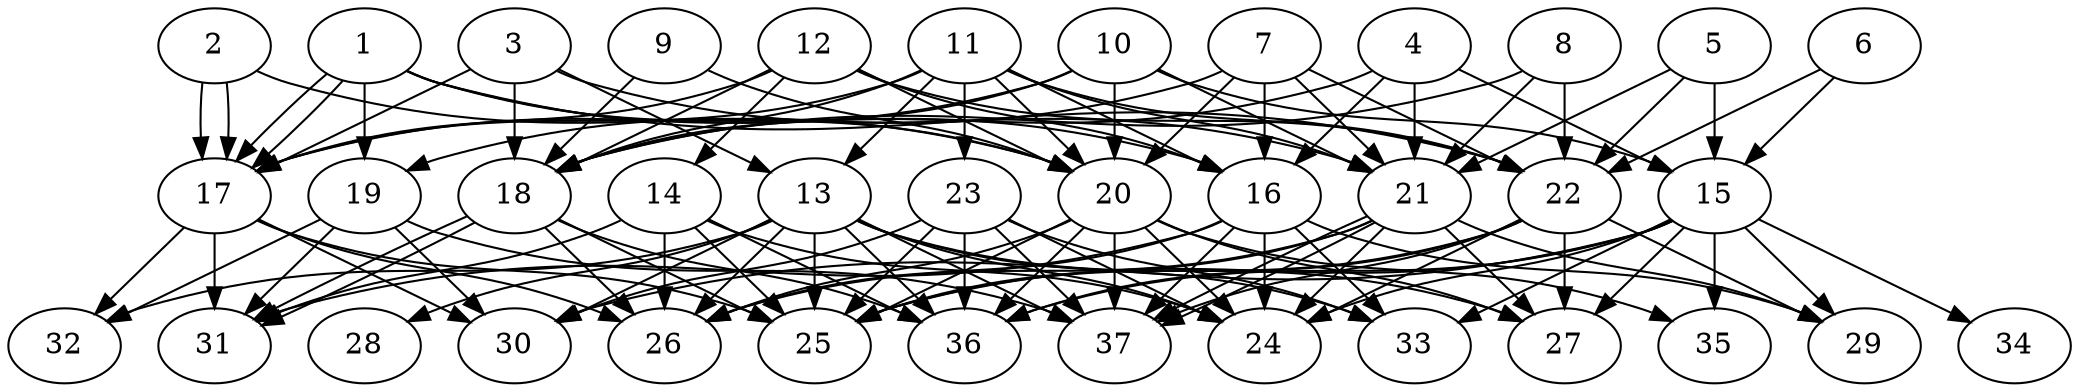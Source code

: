 // DAG (tier=3-complex, mode=compute, n=37, ccr=0.472, fat=0.847, density=0.748, regular=0.217, jump=0.212, mindata=1048576, maxdata=16777216)
// DAG automatically generated by daggen at Sun Aug 24 16:33:34 2025
// /home/ermia/Project/Environments/daggen/bin/daggen --dot --ccr 0.472 --fat 0.847 --regular 0.217 --density 0.748 --jump 0.212 --mindata 1048576 --maxdata 16777216 -n 37 
digraph G {
  1 [size="48645407327478312", alpha="0.08", expect_size="24322703663739156"]
  1 -> 16 [size ="1133446701252608"]
  1 -> 17 [size ="1133446701252608"]
  1 -> 17 [size ="1133446701252608"]
  1 -> 19 [size ="1133446701252608"]
  1 -> 20 [size ="1133446701252608"]
  1 -> 22 [size ="1133446701252608"]
  2 [size="2610864923661457920", alpha="0.07", expect_size="1305432461830728960"]
  2 -> 17 [size ="1417456656580608"]
  2 -> 17 [size ="1417456656580608"]
  2 -> 20 [size ="1417456656580608"]
  3 [size="308259258251782208", alpha="0.01", expect_size="154129629125891104"]
  3 -> 13 [size ="164179956727808"]
  3 -> 17 [size ="164179956727808"]
  3 -> 18 [size ="164179956727808"]
  3 -> 21 [size ="164179956727808"]
  4 [size="26270636060839320", alpha="0.09", expect_size="13135318030419660"]
  4 -> 15 [size ="13636730880000"]
  4 -> 16 [size ="13636730880000"]
  4 -> 18 [size ="13636730880000"]
  4 -> 21 [size ="13636730880000"]
  5 [size="190643026282760352", alpha="0.06", expect_size="95321513141380176"]
  5 -> 15 [size ="287471858352128"]
  5 -> 21 [size ="287471858352128"]
  5 -> 22 [size ="287471858352128"]
  6 [size="4680982787146481926144", alpha="0.13", expect_size="2340491393573240963072"]
  6 -> 15 [size ="2238625001504768"]
  6 -> 22 [size ="2238625001504768"]
  7 [size="36961808355725232", alpha="0.14", expect_size="18480904177862616"]
  7 -> 16 [size ="46326087680000"]
  7 -> 19 [size ="46326087680000"]
  7 -> 20 [size ="46326087680000"]
  7 -> 21 [size ="46326087680000"]
  7 -> 22 [size ="46326087680000"]
  8 [size="709266449876779648", alpha="0.03", expect_size="354633224938389824"]
  8 -> 18 [size ="509447285768192"]
  8 -> 21 [size ="509447285768192"]
  8 -> 22 [size ="509447285768192"]
  9 [size="2785223610703282176", alpha="0.16", expect_size="1392611805351641088"]
  9 -> 18 [size ="15836651716608"]
  9 -> 20 [size ="15836651716608"]
  10 [size="121891230378188752", alpha="0.11", expect_size="60945615189094376"]
  10 -> 15 [size ="283751846248448"]
  10 -> 17 [size ="283751846248448"]
  10 -> 18 [size ="283751846248448"]
  10 -> 20 [size ="283751846248448"]
  10 -> 21 [size ="283751846248448"]
  11 [size="2420415776036035584", alpha="0.13", expect_size="1210207888018017792"]
  11 -> 13 [size ="996284806725632"]
  11 -> 16 [size ="996284806725632"]
  11 -> 17 [size ="996284806725632"]
  11 -> 18 [size ="996284806725632"]
  11 -> 20 [size ="996284806725632"]
  11 -> 21 [size ="996284806725632"]
  11 -> 22 [size ="996284806725632"]
  11 -> 23 [size ="996284806725632"]
  12 [size="661975081067420319744", alpha="0.16", expect_size="330987540533710159872"]
  12 -> 14 [size ="607646612717568"]
  12 -> 16 [size ="607646612717568"]
  12 -> 17 [size ="607646612717568"]
  12 -> 18 [size ="607646612717568"]
  12 -> 20 [size ="607646612717568"]
  12 -> 22 [size ="607646612717568"]
  13 [size="533601502244657", alpha="0.00", expect_size="266800751122328"]
  13 -> 24 [size ="17661383671808"]
  13 -> 25 [size ="17661383671808"]
  13 -> 26 [size ="17661383671808"]
  13 -> 27 [size ="17661383671808"]
  13 -> 28 [size ="17661383671808"]
  13 -> 30 [size ="17661383671808"]
  13 -> 32 [size ="17661383671808"]
  13 -> 33 [size ="17661383671808"]
  13 -> 36 [size ="17661383671808"]
  13 -> 37 [size ="17661383671808"]
  14 [size="24502956170532480", alpha="0.10", expect_size="12251478085266240"]
  14 -> 24 [size ="423346336432128"]
  14 -> 25 [size ="423346336432128"]
  14 -> 26 [size ="423346336432128"]
  14 -> 31 [size ="423346336432128"]
  14 -> 36 [size ="423346336432128"]
  15 [size="105597275381282016", alpha="0.10", expect_size="52798637690641008"]
  15 -> 24 [size ="44839995441152"]
  15 -> 25 [size ="44839995441152"]
  15 -> 27 [size ="44839995441152"]
  15 -> 29 [size ="44839995441152"]
  15 -> 30 [size ="44839995441152"]
  15 -> 33 [size ="44839995441152"]
  15 -> 34 [size ="44839995441152"]
  15 -> 35 [size ="44839995441152"]
  15 -> 36 [size ="44839995441152"]
  16 [size="264623393552546048", alpha="0.05", expect_size="132311696776273024"]
  16 -> 24 [size ="197728088883200"]
  16 -> 26 [size ="197728088883200"]
  16 -> 29 [size ="197728088883200"]
  16 -> 31 [size ="197728088883200"]
  16 -> 33 [size ="197728088883200"]
  16 -> 37 [size ="197728088883200"]
  17 [size="74296486384584208", alpha="0.09", expect_size="37148243192292104"]
  17 -> 25 [size ="96573421780992"]
  17 -> 26 [size ="96573421780992"]
  17 -> 30 [size ="96573421780992"]
  17 -> 31 [size ="96573421780992"]
  17 -> 32 [size ="96573421780992"]
  18 [size="74437396452698226688", alpha="0.17", expect_size="37218698226349113344"]
  18 -> 25 [size ="141563330035712"]
  18 -> 26 [size ="141563330035712"]
  18 -> 31 [size ="141563330035712"]
  18 -> 31 [size ="141563330035712"]
  18 -> 36 [size ="141563330035712"]
  19 [size="17581438375759090", alpha="0.10", expect_size="8790719187879545"]
  19 -> 30 [size ="10466373926912"]
  19 -> 31 [size ="10466373926912"]
  19 -> 32 [size ="10466373926912"]
  19 -> 37 [size ="10466373926912"]
  20 [size="1262341208835252224", alpha="0.11", expect_size="631170604417626112"]
  20 -> 24 [size ="658205113843712"]
  20 -> 25 [size ="658205113843712"]
  20 -> 26 [size ="658205113843712"]
  20 -> 27 [size ="658205113843712"]
  20 -> 35 [size ="658205113843712"]
  20 -> 36 [size ="658205113843712"]
  20 -> 37 [size ="658205113843712"]
  21 [size="3265089223935090688", alpha="0.08", expect_size="1632544611967545344"]
  21 -> 24 [size ="2229316230316032"]
  21 -> 25 [size ="2229316230316032"]
  21 -> 26 [size ="2229316230316032"]
  21 -> 27 [size ="2229316230316032"]
  21 -> 29 [size ="2229316230316032"]
  21 -> 37 [size ="2229316230316032"]
  21 -> 37 [size ="2229316230316032"]
  22 [size="229957675446269728", alpha="0.08", expect_size="114978837723134864"]
  22 -> 24 [size ="255789495222272"]
  22 -> 25 [size ="255789495222272"]
  22 -> 27 [size ="255789495222272"]
  22 -> 29 [size ="255789495222272"]
  22 -> 36 [size ="255789495222272"]
  22 -> 37 [size ="255789495222272"]
  23 [size="335933117856424", alpha="0.06", expect_size="167966558928212"]
  23 -> 24 [size ="34364570206208"]
  23 -> 25 [size ="34364570206208"]
  23 -> 30 [size ="34364570206208"]
  23 -> 33 [size ="34364570206208"]
  23 -> 36 [size ="34364570206208"]
  23 -> 37 [size ="34364570206208"]
  24 [size="465233599047990771712", alpha="0.12", expect_size="232616799523995385856"]
  25 [size="1968992778637541376000", alpha="0.19", expect_size="984496389318770688000"]
  26 [size="903696448937682944", alpha="0.18", expect_size="451848224468841472"]
  27 [size="1117684496824468224", alpha="0.03", expect_size="558842248412234112"]
  28 [size="3256533777383424000000", alpha="0.17", expect_size="1628266888691712000000"]
  29 [size="41251678889785848", alpha="0.07", expect_size="20625839444892924"]
  30 [size="8971250521967754", alpha="0.11", expect_size="4485625260983877"]
  31 [size="48649510234095616000", alpha="0.12", expect_size="24324755117047808000"]
  32 [size="217180330763296000", alpha="0.19", expect_size="108590165381648000"]
  33 [size="1145502859800886", alpha="0.20", expect_size="572751429900443"]
  34 [size="428267983583606144", alpha="0.18", expect_size="214133991791803072"]
  35 [size="3771519408354543796224", alpha="0.16", expect_size="1885759704177271898112"]
  36 [size="102307462469458704", alpha="0.00", expect_size="51153731234729352"]
  37 [size="3348501653455110144", alpha="0.10", expect_size="1674250826727555072"]
}